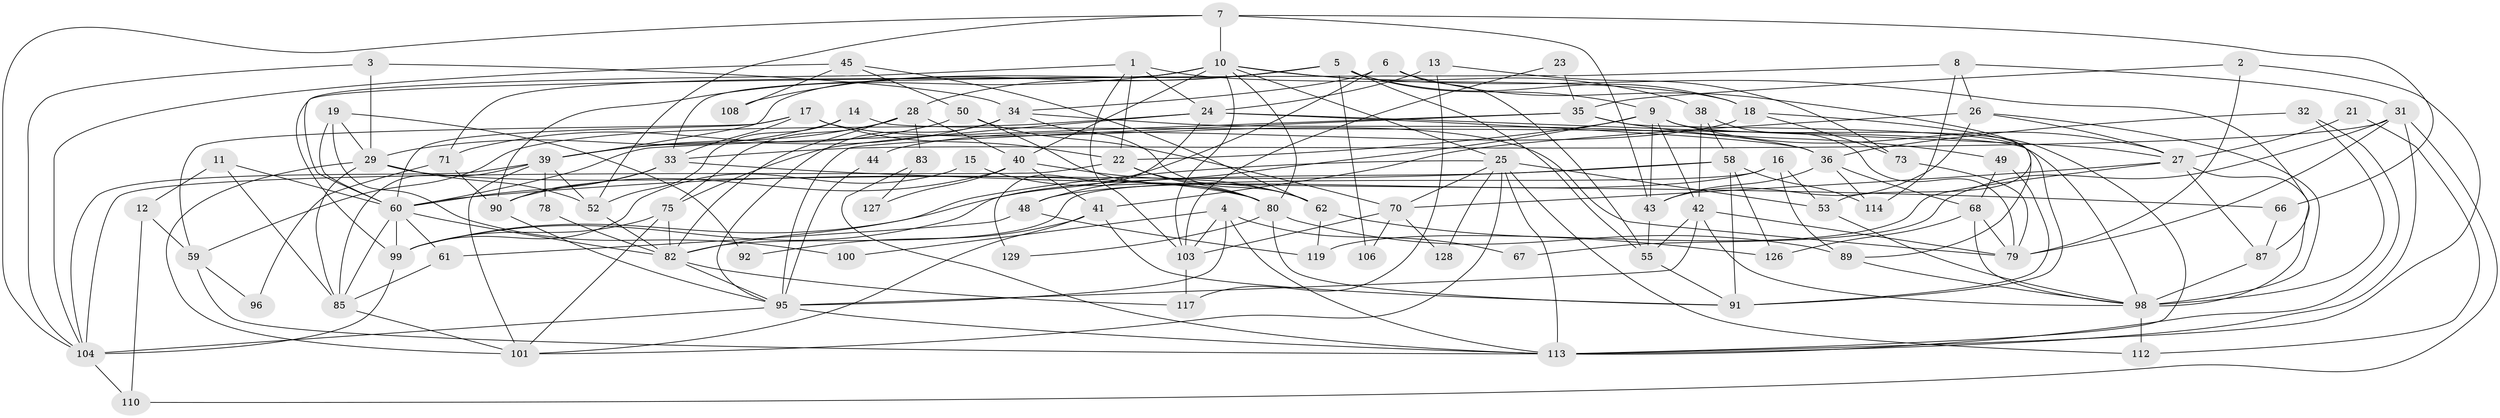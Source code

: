 // Generated by graph-tools (version 1.1) at 2025/52/02/27/25 19:52:03]
// undirected, 91 vertices, 218 edges
graph export_dot {
graph [start="1"]
  node [color=gray90,style=filled];
  1;
  2;
  3 [super="+20"];
  4;
  5 [super="+124"];
  6 [super="+54"];
  7 [super="+63"];
  8;
  9 [super="+56"];
  10 [super="+88"];
  11;
  12;
  13;
  14;
  15;
  16;
  17;
  18 [super="+30"];
  19;
  21;
  22 [super="+105"];
  23;
  24;
  25 [super="+37"];
  26 [super="+86"];
  27 [super="+77"];
  28;
  29 [super="+64"];
  31 [super="+107"];
  32;
  33 [super="+69"];
  34 [super="+51"];
  35 [super="+122"];
  36 [super="+46"];
  38;
  39 [super="+57"];
  40;
  41;
  42 [super="+65"];
  43;
  44;
  45 [super="+47"];
  48;
  49;
  50;
  52 [super="+93"];
  53 [super="+76"];
  55;
  58 [super="+125"];
  59;
  60 [super="+74"];
  61 [super="+72"];
  62 [super="+81"];
  66;
  67;
  68 [super="+115"];
  70 [super="+130"];
  71;
  73;
  75 [super="+116"];
  78;
  79 [super="+84"];
  80 [super="+94"];
  82 [super="+121"];
  83;
  85 [super="+118"];
  87;
  89;
  90 [super="+111"];
  91 [super="+97"];
  92;
  95 [super="+109"];
  96;
  98 [super="+123"];
  99 [super="+120"];
  100;
  101 [super="+102"];
  103;
  104;
  106;
  108;
  110;
  112;
  113 [super="+131"];
  114;
  117;
  119;
  126;
  127;
  128;
  129;
  1 -- 22;
  1 -- 24;
  1 -- 103;
  1 -- 60;
  1 -- 18;
  2 -- 113;
  2 -- 35;
  2 -- 79;
  3 -- 104;
  3 -- 29;
  3 -- 34;
  4 -- 103;
  4 -- 67;
  4 -- 100;
  4 -- 113;
  4 -- 95;
  5 -- 55;
  5 -- 108;
  5 -- 18;
  5 -- 39;
  5 -- 9;
  5 -- 106;
  5 -- 28;
  6 -- 82;
  6 -- 34;
  6 -- 53;
  6 -- 55;
  7 -- 10;
  7 -- 66;
  7 -- 104;
  7 -- 43;
  7 -- 52;
  8 -- 26;
  8 -- 114;
  8 -- 99;
  8 -- 31;
  9 -- 48;
  9 -- 43;
  9 -- 113;
  9 -- 42;
  9 -- 27;
  9 -- 22;
  10 -- 38;
  10 -- 33;
  10 -- 40;
  10 -- 80;
  10 -- 87;
  10 -- 103;
  10 -- 25;
  10 -- 90 [weight=2];
  10 -- 71;
  11 -- 85;
  11 -- 12;
  11 -- 60;
  12 -- 110;
  12 -- 59;
  13 -- 117;
  13 -- 24;
  13 -- 73;
  14 -- 29;
  14 -- 52;
  14 -- 98;
  15 -- 80;
  15 -- 99;
  16 -- 48;
  16 -- 53;
  16 -- 89;
  16 -- 82;
  17 -- 79;
  17 -- 59;
  17 -- 22;
  17 -- 33;
  17 -- 60;
  18 -- 89;
  18 -- 73;
  18 -- 44;
  19 -- 29;
  19 -- 92;
  19 -- 100;
  19 -- 60;
  21 -- 112;
  21 -- 27;
  22 -- 80;
  22 -- 104;
  22 -- 62;
  23 -- 103;
  23 -- 35;
  24 -- 59;
  24 -- 36;
  24 -- 75;
  24 -- 129;
  24 -- 27;
  25 -- 101;
  25 -- 128;
  25 -- 112;
  25 -- 99;
  25 -- 113;
  25 -- 53;
  25 -- 70;
  26 -- 98;
  26 -- 41;
  26 -- 27;
  26 -- 43;
  27 -- 98;
  27 -- 87;
  27 -- 119;
  27 -- 70;
  28 -- 40;
  28 -- 39;
  28 -- 82;
  28 -- 83;
  28 -- 75;
  29 -- 101;
  29 -- 52;
  29 -- 80;
  29 -- 85;
  31 -- 33;
  31 -- 67;
  31 -- 110;
  31 -- 79;
  31 -- 113;
  32 -- 98;
  32 -- 36;
  32 -- 113;
  33 -- 66;
  33 -- 60;
  33 -- 90;
  34 -- 36;
  34 -- 39;
  34 -- 62;
  34 -- 95;
  35 -- 91;
  35 -- 49;
  35 -- 60;
  35 -- 95;
  36 -- 68;
  36 -- 114;
  36 -- 43;
  38 -- 42;
  38 -- 79;
  38 -- 58;
  39 -- 52;
  39 -- 101;
  39 -- 104;
  39 -- 78;
  39 -- 85;
  40 -- 41;
  40 -- 62;
  40 -- 127;
  40 -- 90;
  41 -- 92;
  41 -- 101;
  41 -- 91;
  42 -- 95;
  42 -- 98;
  42 -- 79;
  42 -- 55;
  43 -- 55;
  44 -- 95;
  45 -- 62;
  45 -- 50;
  45 -- 108;
  45 -- 104;
  48 -- 119;
  48 -- 61;
  49 -- 68;
  49 -- 91;
  50 -- 70;
  50 -- 71;
  50 -- 80;
  52 -- 82;
  53 -- 98;
  55 -- 91;
  58 -- 60;
  58 -- 91 [weight=2];
  58 -- 99;
  58 -- 114;
  58 -- 126;
  59 -- 113;
  59 -- 96;
  60 -- 99;
  60 -- 82;
  60 -- 61;
  60 -- 85;
  61 -- 85;
  62 -- 126;
  62 -- 119;
  66 -- 87;
  68 -- 126;
  68 -- 98;
  68 -- 79;
  70 -- 106;
  70 -- 128;
  70 -- 103;
  71 -- 90;
  71 -- 96;
  73 -- 79;
  75 -- 99;
  75 -- 82;
  75 -- 101;
  78 -- 82;
  80 -- 91;
  80 -- 129;
  80 -- 89;
  82 -- 117;
  82 -- 95;
  83 -- 127;
  83 -- 113;
  85 -- 101;
  87 -- 98;
  89 -- 98;
  90 -- 95;
  95 -- 104;
  95 -- 113;
  98 -- 112;
  99 -- 104;
  103 -- 117;
  104 -- 110;
}
